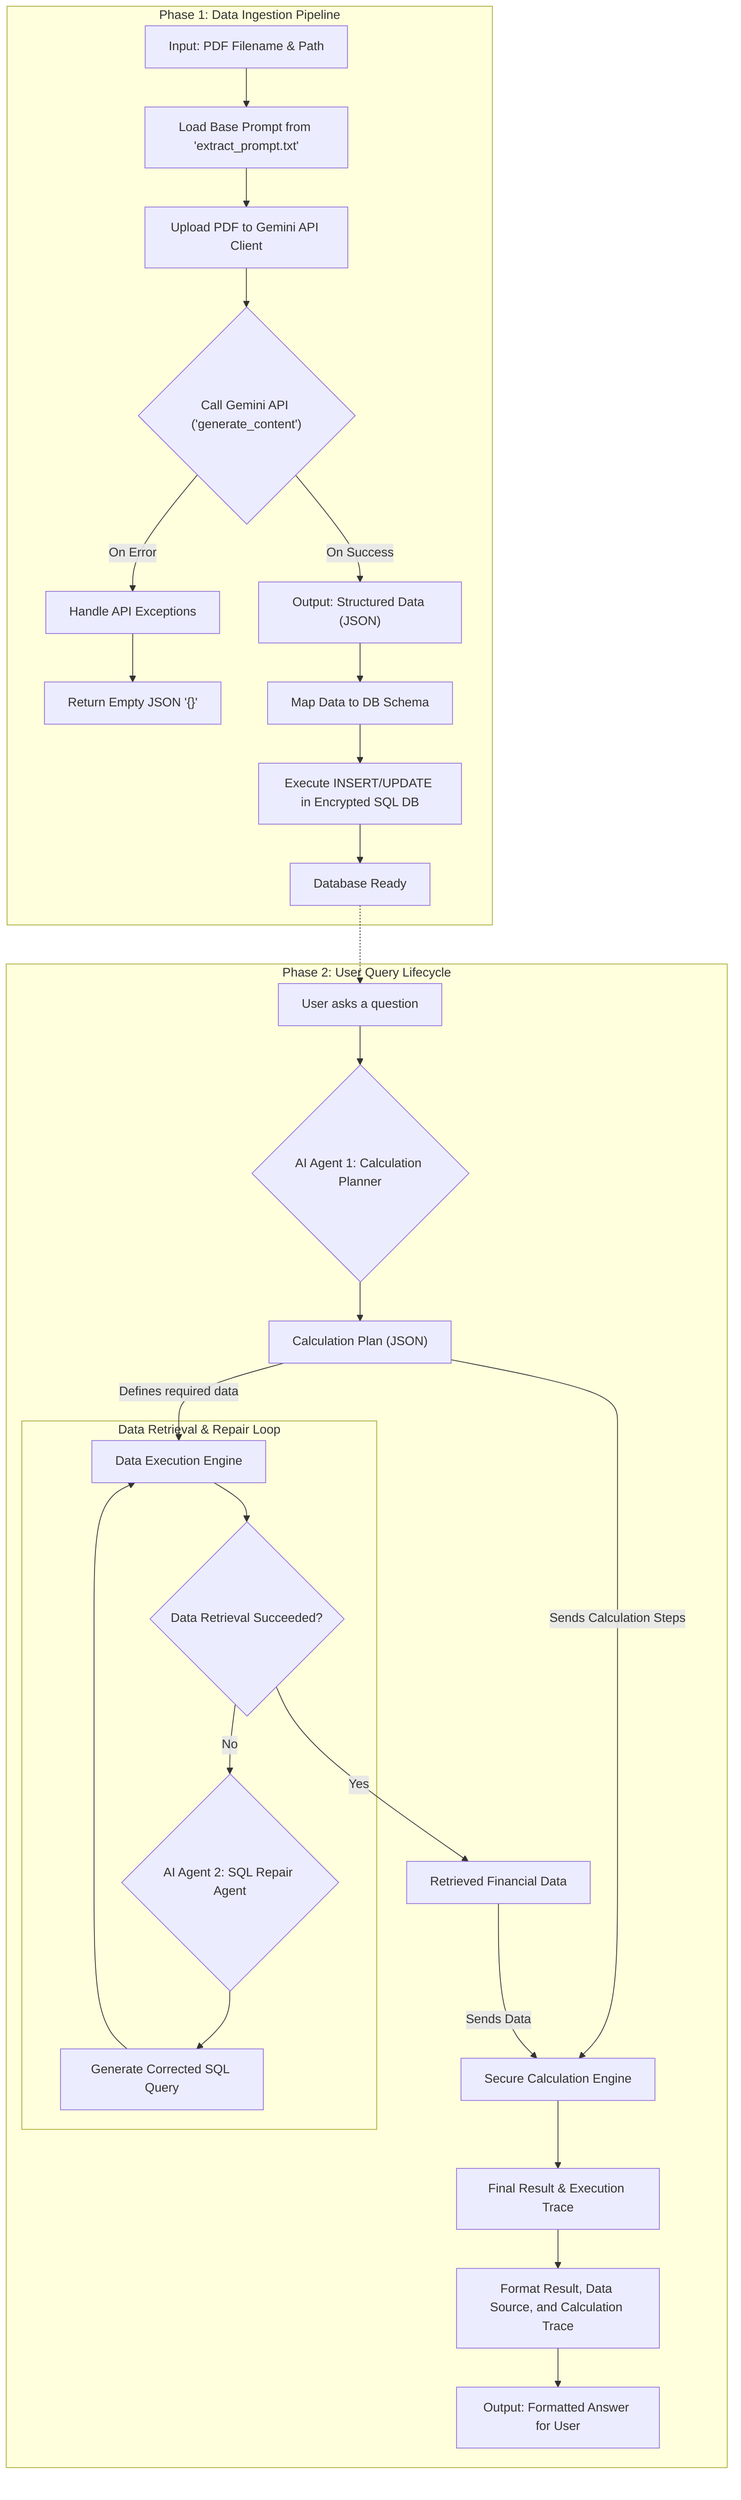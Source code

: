 flowchart TD
    subgraph "Phase 1: Data Ingestion Pipeline"
        A1["Input: PDF Filename & Path"]
        B1["Load Base Prompt from 'extract_prompt.txt'"]
        C1["Upload PDF to Gemini API Client"]
        D1{"Call Gemini API ('generate_content')"}
        E1["Handle API Exceptions"]
        F1["Return Empty JSON '{}'"]
        G1["Output: Structured Data (JSON)"]
        H1["Map Data to DB Schema"]
        I1["Execute INSERT/UPDATE in Encrypted SQL DB"]
        J1["Database Ready"]
    end

    subgraph "Phase 2: User Query Lifecycle"
        K1["User asks a question"]
        L1{"AI Agent 1: Calculation Planner"}
        M1["Calculation Plan (JSON)"]

        subgraph "Data Retrieval & Repair Loop"
            N1["Data Execution Engine"]
            O1{"Data Retrieval Succeeded?"}
            P1{"AI Agent 2: SQL Repair Agent"}
            Q1["Generate Corrected SQL Query"]
        end

        R1["Retrieved Financial Data"]
        S1["Secure Calculation Engine"]
        T1["Final Result & Execution Trace"]
        U1["Format Result, Data Source, and Calculation Trace"]
        V1["Output: Formatted Answer for User"]
    end

%% Connections
    %% Phase 1 Connections
    A1 --> B1
    B1 --> C1
    C1 --> D1
    D1 -- On Error --> E1
    E1 --> F1
    D1 -- On Success --> G1
    G1 --> H1
    H1 --> I1
    I1 --> J1

    %% Connecting Phase 1 to Phase 2
    J1 -.-> K1

    %% Phase 2 Connections
    K1 --> L1
    L1 --> M1

    M1 -- "Defines required data" --> N1
    N1 --> O1
    O1 -- "No" --> P1
    P1 --> Q1
    Q1 --> N1
    O1 -- "Yes" --> R1

    M1 -- "Sends Calculation Steps" --> S1
    R1 -- "Sends Data" --> S1

    S1 --> T1
    T1 --> U1
    U1 --> V1